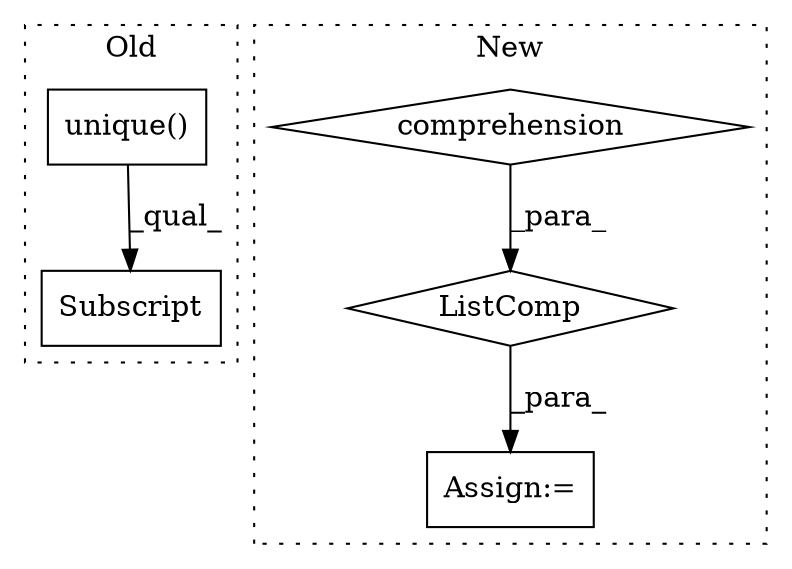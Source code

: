 digraph G {
subgraph cluster0 {
1 [label="unique()" a="75" s="609,626" l="10,21" shape="box"];
5 [label="Subscript" a="63" s="609,0" l="41,0" shape="box"];
label = "Old";
style="dotted";
}
subgraph cluster1 {
2 [label="ListComp" a="106" s="743" l="33" shape="diamond"];
3 [label="comprehension" a="45" s="746" l="3" shape="diamond"];
4 [label="Assign:=" a="68" s="731" l="3" shape="box"];
label = "New";
style="dotted";
}
1 -> 5 [label="_qual_"];
2 -> 4 [label="_para_"];
3 -> 2 [label="_para_"];
}